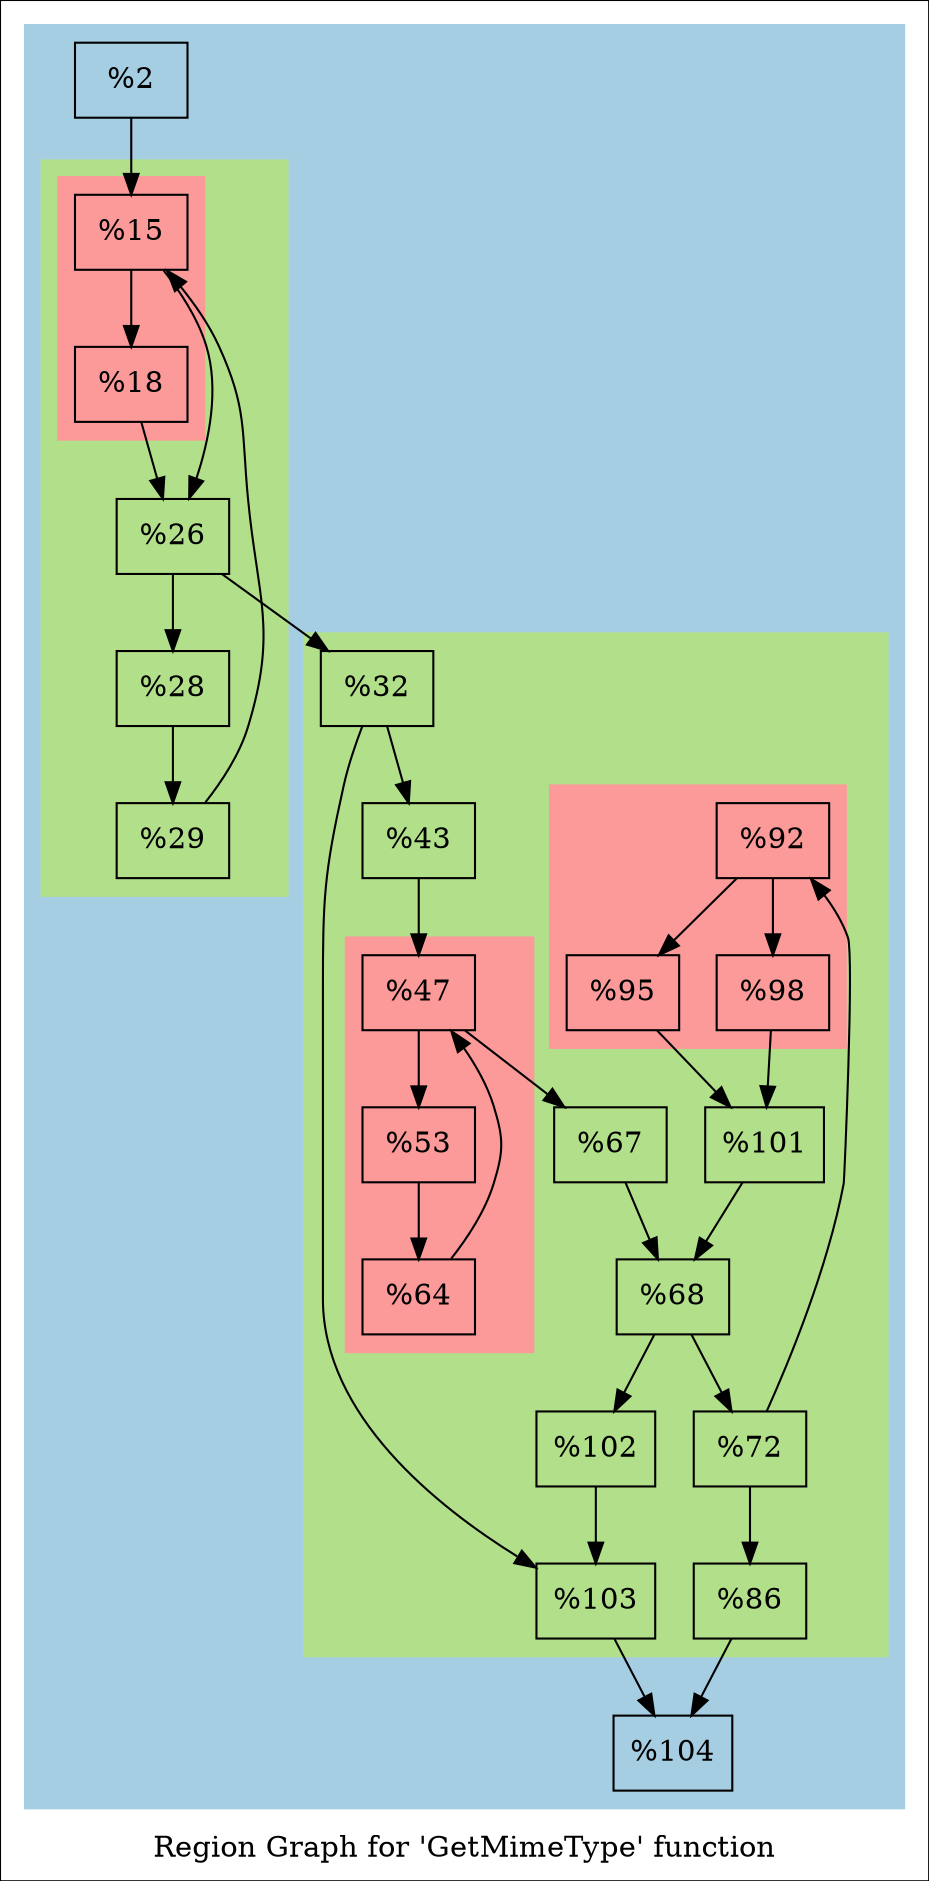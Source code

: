 digraph "Region Graph for 'GetMimeType' function" {
	label="Region Graph for 'GetMimeType' function";

	Node0xd5f920 [shape=record,label="{%2}"];
	Node0xd5f920 -> Node0xd61b40;
	Node0xd61b40 [shape=record,label="{%15}"];
	Node0xd61b40 -> Node0xd631c0;
	Node0xd61b40 -> Node0xd62b40;
	Node0xd631c0 [shape=record,label="{%18}"];
	Node0xd631c0 -> Node0xd62b40;
	Node0xd62b40 [shape=record,label="{%26}"];
	Node0xd62b40 -> Node0xd62a10;
	Node0xd62b40 -> Node0xd628e0;
	Node0xd62a10 [shape=record,label="{%28}"];
	Node0xd62a10 -> Node0xd62650;
	Node0xd62650 [shape=record,label="{%29}"];
	Node0xd62650 -> Node0xd61b40[constraint=false];
	Node0xd628e0 [shape=record,label="{%32}"];
	Node0xd628e0 -> Node0xd62260;
	Node0xd628e0 -> Node0xd61e60;
	Node0xd62260 [shape=record,label="{%43}"];
	Node0xd62260 -> Node0xd63740;
	Node0xd63740 [shape=record,label="{%47}"];
	Node0xd63740 -> Node0xd66670;
	Node0xd63740 -> Node0xd663f0;
	Node0xd66670 [shape=record,label="{%53}"];
	Node0xd66670 -> Node0xd65e80;
	Node0xd65e80 [shape=record,label="{%64}"];
	Node0xd65e80 -> Node0xd63740[constraint=false];
	Node0xd663f0 [shape=record,label="{%67}"];
	Node0xd663f0 -> Node0xd65870;
	Node0xd65870 [shape=record,label="{%68}"];
	Node0xd65870 -> Node0xd613e0;
	Node0xd65870 -> Node0xd63e90;
	Node0xd613e0 [shape=record,label="{%72}"];
	Node0xd613e0 -> Node0xd63b50;
	Node0xd613e0 -> Node0xd67470;
	Node0xd63b50 [shape=record,label="{%86}"];
	Node0xd63b50 -> Node0xd5cf70;
	Node0xd5cf70 [shape=record,label="{%104}"];
	Node0xd67470 [shape=record,label="{%92}"];
	Node0xd67470 -> Node0xd38890;
	Node0xd67470 -> Node0xd750a0;
	Node0xd38890 [shape=record,label="{%95}"];
	Node0xd38890 -> Node0xce2600;
	Node0xce2600 [shape=record,label="{%101}"];
	Node0xce2600 -> Node0xd65870;
	Node0xd750a0 [shape=record,label="{%98}"];
	Node0xd750a0 -> Node0xce2600;
	Node0xd63e90 [shape=record,label="{%102}"];
	Node0xd63e90 -> Node0xd61e60;
	Node0xd61e60 [shape=record,label="{%103}"];
	Node0xd61e60 -> Node0xd5cf70;
	colorscheme = "paired12"
        subgraph cluster_0xcdfcc0 {
          label = "";
          style = filled;
          color = 1
          subgraph cluster_0xcdfc40 {
            label = "";
            style = filled;
            color = 3
            subgraph cluster_0xd911a0 {
              label = "";
              style = filled;
              color = 5
              Node0xd61b40;
              Node0xd631c0;
            }
            Node0xd62b40;
            Node0xd62a10;
            Node0xd62650;
          }
          subgraph cluster_0xc7c2c0 {
            label = "";
            style = filled;
            color = 3
            subgraph cluster_0xd8f760 {
              label = "";
              style = filled;
              color = 5
              Node0xd63740;
              Node0xd66670;
              Node0xd65e80;
            }
            subgraph cluster_0xd91250 {
              label = "";
              style = filled;
              color = 5
              Node0xd67470;
              Node0xd38890;
              Node0xd750a0;
            }
            Node0xd628e0;
            Node0xd62260;
            Node0xd663f0;
            Node0xd65870;
            Node0xd613e0;
            Node0xd63b50;
            Node0xce2600;
            Node0xd63e90;
            Node0xd61e60;
          }
          Node0xd5f920;
          Node0xd5cf70;
        }
}
